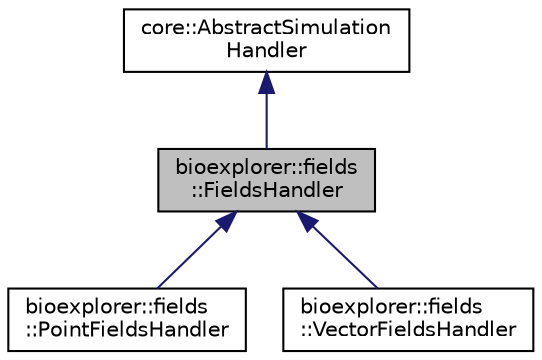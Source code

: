 digraph "bioexplorer::fields::FieldsHandler"
{
 // LATEX_PDF_SIZE
  edge [fontname="Helvetica",fontsize="10",labelfontname="Helvetica",labelfontsize="10"];
  node [fontname="Helvetica",fontsize="10",shape=record];
  Node1 [label="bioexplorer::fields\l::FieldsHandler",height=0.2,width=0.4,color="black", fillcolor="grey75", style="filled", fontcolor="black",tooltip="The FieldsHandler class handles electro-magnetic fields data structures."];
  Node2 -> Node1 [dir="back",color="midnightblue",fontsize="10",style="solid",fontname="Helvetica"];
  Node2 [label="core::AbstractSimulation\lHandler",height=0.2,width=0.4,color="black", fillcolor="white", style="filled",URL="$d5/d65/classcore_1_1AbstractSimulationHandler.html",tooltip="The AbstractSimulationHandler class handles simulation frames for the current circuit."];
  Node1 -> Node3 [dir="back",color="midnightblue",fontsize="10",style="solid",fontname="Helvetica"];
  Node3 [label="bioexplorer::fields\l::PointFieldsHandler",height=0.2,width=0.4,color="black", fillcolor="white", style="filled",URL="$dd/df2/classbioexplorer_1_1fields_1_1PointFieldsHandler.html",tooltip="The PointFieldsHandler class handles electro-magnetic fields data structures."];
  Node1 -> Node4 [dir="back",color="midnightblue",fontsize="10",style="solid",fontname="Helvetica"];
  Node4 [label="bioexplorer::fields\l::VectorFieldsHandler",height=0.2,width=0.4,color="black", fillcolor="white", style="filled",URL="$dd/d8c/classbioexplorer_1_1fields_1_1VectorFieldsHandler.html",tooltip="The VectorFieldsHandler class handles electro-magnetic fields data structures."];
}
